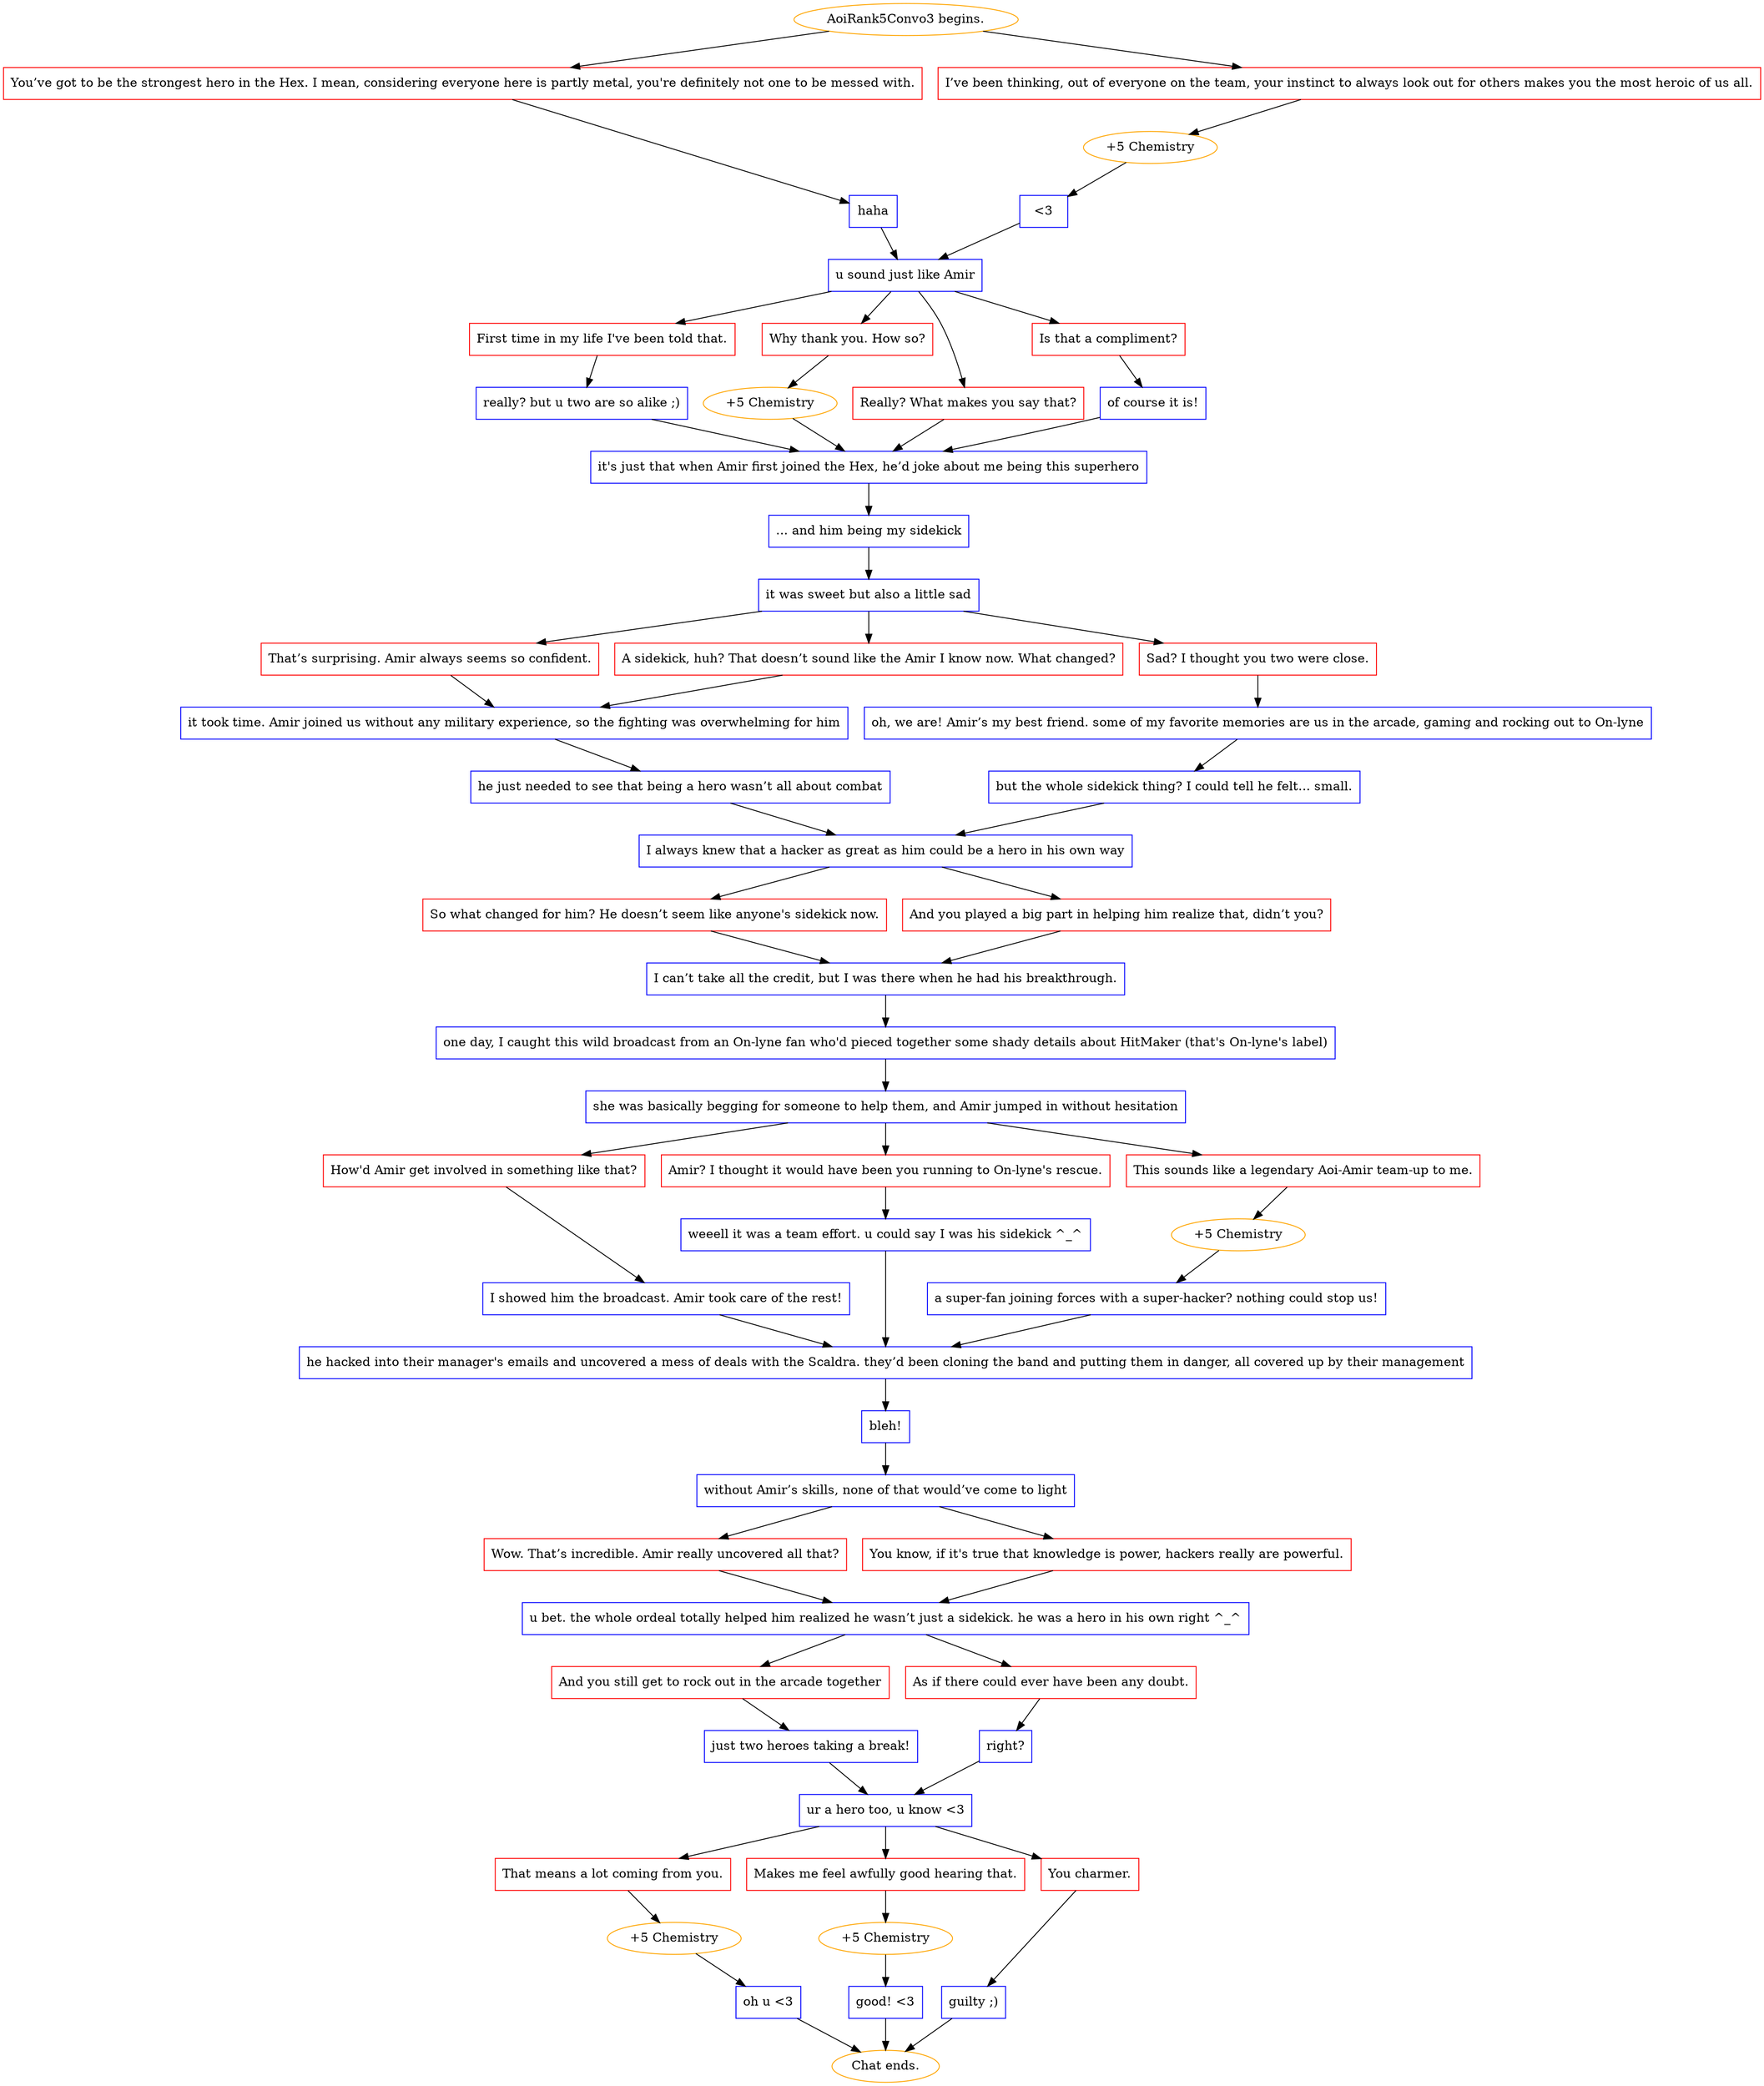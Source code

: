 digraph {
	"AoiRank5Convo3 begins." [color=orange];
		"AoiRank5Convo3 begins." -> j965688470;
		"AoiRank5Convo3 begins." -> j3629018710;
	j965688470 [label="You’ve got to be the strongest hero in the Hex. I mean, considering everyone here is partly metal, you're definitely not one to be messed with.",shape=box,color=red];
		j965688470 -> j3525232421;
	j3629018710 [label="I’ve been thinking, out of everyone on the team, your instinct to always look out for others makes you the most heroic of us all.",shape=box,color=red];
		j3629018710 -> j628552749;
	j3525232421 [label="haha",shape=box,color=blue];
		j3525232421 -> j2589769811;
	j628552749 [label="+5 Chemistry",color=orange];
		j628552749 -> j889488409;
	j2589769811 [label="u sound just like Amir",shape=box,color=blue];
		j2589769811 -> j3166130348;
		j2589769811 -> j3488308925;
		j2589769811 -> j3726556306;
		j2589769811 -> j4229706097;
	j889488409 [label="<3",shape=box,color=blue];
		j889488409 -> j2589769811;
	j3166130348 [label="First time in my life I've been told that.",shape=box,color=red];
		j3166130348 -> j2025084818;
	j3488308925 [label="Why thank you. How so?",shape=box,color=red];
		j3488308925 -> j3836546268;
	j3726556306 [label="Really? What makes you say that?",shape=box,color=red];
		j3726556306 -> j2974385321;
	j4229706097 [label="Is that a compliment?",shape=box,color=red];
		j4229706097 -> j222021714;
	j2025084818 [label="really? but u two are so alike ;)",shape=box,color=blue];
		j2025084818 -> j2974385321;
	j3836546268 [label="+5 Chemistry",color=orange];
		j3836546268 -> j2974385321;
	j2974385321 [label="it's just that when Amir first joined the Hex, he’d joke about me being this superhero",shape=box,color=blue];
		j2974385321 -> j2792325082;
	j222021714 [label="of course it is!",shape=box,color=blue];
		j222021714 -> j2974385321;
	j2792325082 [label="... and him being my sidekick",shape=box,color=blue];
		j2792325082 -> j1830400460;
	j1830400460 [label="it was sweet but also a little sad",shape=box,color=blue];
		j1830400460 -> j3550396890;
		j1830400460 -> j465071244;
		j1830400460 -> j3736644971;
	j3550396890 [label="That’s surprising. Amir always seems so confident.",shape=box,color=red];
		j3550396890 -> j3412320022;
	j465071244 [label="A sidekick, huh? That doesn’t sound like the Amir I know now. What changed?",shape=box,color=red];
		j465071244 -> j3412320022;
	j3736644971 [label="Sad? I thought you two were close.",shape=box,color=red];
		j3736644971 -> j771700366;
	j3412320022 [label="it took time. Amir joined us without any military experience, so the fighting was overwhelming for him",shape=box,color=blue];
		j3412320022 -> j655601368;
	j771700366 [label="oh, we are! Amir’s my best friend. some of my favorite memories are us in the arcade, gaming and rocking out to On-lyne",shape=box,color=blue];
		j771700366 -> j775914152;
	j655601368 [label="he just needed to see that being a hero wasn’t all about combat",shape=box,color=blue];
		j655601368 -> j992747334;
	j775914152 [label="but the whole sidekick thing? I could tell he felt... small.",shape=box,color=blue];
		j775914152 -> j992747334;
	j992747334 [label="I always knew that a hacker as great as him could be a hero in his own way",shape=box,color=blue];
		j992747334 -> j2283608699;
		j992747334 -> j1713652990;
	j2283608699 [label="So what changed for him? He doesn’t seem like anyone's sidekick now.",shape=box,color=red];
		j2283608699 -> j3421401661;
	j1713652990 [label="And you played a big part in helping him realize that, didn’t you?",shape=box,color=red];
		j1713652990 -> j3421401661;
	j3421401661 [label="I can’t take all the credit, but I was there when he had his breakthrough.",shape=box,color=blue];
		j3421401661 -> j3722077777;
	j3722077777 [label="one day, I caught this wild broadcast from an On-lyne fan who'd pieced together some shady details about HitMaker (that's On-lyne's label)",shape=box,color=blue];
		j3722077777 -> j1831602665;
	j1831602665 [label="she was basically begging for someone to help them, and Amir jumped in without hesitation",shape=box,color=blue];
		j1831602665 -> j2637751262;
		j1831602665 -> j3328634491;
		j1831602665 -> j3441516015;
	j2637751262 [label="How'd Amir get involved in something like that?",shape=box,color=red];
		j2637751262 -> j3558840642;
	j3328634491 [label="Amir? I thought it would have been you running to On-lyne's rescue.",shape=box,color=red];
		j3328634491 -> j2381662337;
	j3441516015 [label="This sounds like a legendary Aoi-Amir team-up to me.",shape=box,color=red];
		j3441516015 -> j3361196540;
	j3558840642 [label="I showed him the broadcast. Amir took care of the rest!",shape=box,color=blue];
		j3558840642 -> j715493801;
	j2381662337 [label="weeell it was a team effort. u could say I was his sidekick ^_^",shape=box,color=blue];
		j2381662337 -> j715493801;
	j3361196540 [label="+5 Chemistry",color=orange];
		j3361196540 -> j2928016515;
	j715493801 [label="he hacked into their manager's emails and uncovered a mess of deals with the Scaldra. they’d been cloning the band and putting them in danger, all covered up by their management",shape=box,color=blue];
		j715493801 -> j1628639506;
	j2928016515 [label="a super-fan joining forces with a super-hacker? nothing could stop us!",shape=box,color=blue];
		j2928016515 -> j715493801;
	j1628639506 [label="bleh!",shape=box,color=blue];
		j1628639506 -> j494083308;
	j494083308 [label="without Amir’s skills, none of that would’ve come to light",shape=box,color=blue];
		j494083308 -> j2367635175;
		j494083308 -> j776105632;
	j2367635175 [label="Wow. That’s incredible. Amir really uncovered all that?",shape=box,color=red];
		j2367635175 -> j2850431813;
	j776105632 [label="You know, if it's true that knowledge is power, hackers really are powerful.",shape=box,color=red];
		j776105632 -> j2850431813;
	j2850431813 [label="u bet. the whole ordeal totally helped him realized he wasn’t just a sidekick. he was a hero in his own right ^_^",shape=box,color=blue];
		j2850431813 -> j1036547895;
		j2850431813 -> j1936058977;
	j1036547895 [label="And you still get to rock out in the arcade together",shape=box,color=red];
		j1036547895 -> j3520780607;
	j1936058977 [label="As if there could ever have been any doubt.",shape=box,color=red];
		j1936058977 -> j389414293;
	j3520780607 [label="just two heroes taking a break!",shape=box,color=blue];
		j3520780607 -> j1661879123;
	j389414293 [label="right?",shape=box,color=blue];
		j389414293 -> j1661879123;
	j1661879123 [label="ur a hero too, u know <3",shape=box,color=blue];
		j1661879123 -> j2081366980;
		j1661879123 -> j4210823682;
		j1661879123 -> j1918035761;
	j2081366980 [label="That means a lot coming from you.",shape=box,color=red];
		j2081366980 -> j1862994046;
	j4210823682 [label="Makes me feel awfully good hearing that.",shape=box,color=red];
		j4210823682 -> j129878171;
	j1918035761 [label="You charmer.",shape=box,color=red];
		j1918035761 -> j78538873;
	j1862994046 [label="+5 Chemistry",color=orange];
		j1862994046 -> j3068778640;
	j129878171 [label="+5 Chemistry",color=orange];
		j129878171 -> j2631221178;
	j78538873 [label="guilty ;)",shape=box,color=blue];
		j78538873 -> "Chat ends.";
	j3068778640 [label="oh u <3",shape=box,color=blue];
		j3068778640 -> "Chat ends.";
	j2631221178 [label="good! <3",shape=box,color=blue];
		j2631221178 -> "Chat ends.";
	"Chat ends." [color=orange];
}